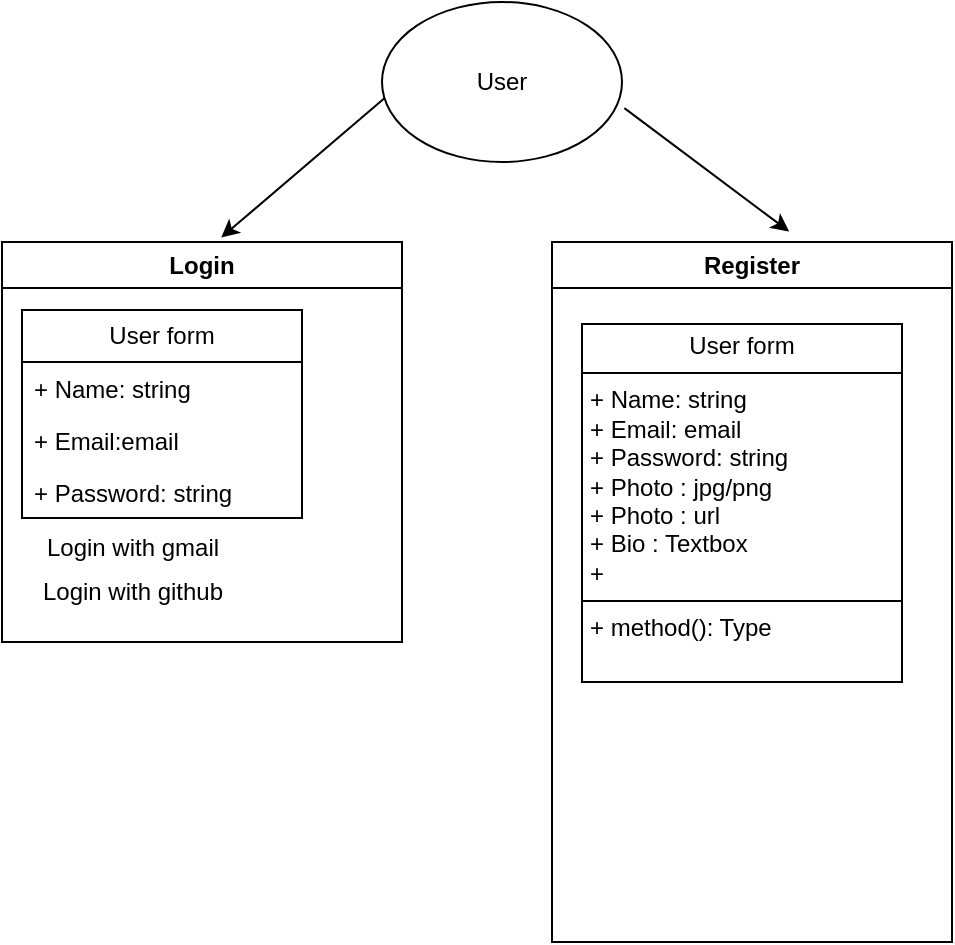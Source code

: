 <mxfile version="24.4.4" type="github">
  <diagram name="Page-1" id="DBhRH-QVhc5Z27HbVbm-">
    <mxGraphModel dx="1000" dy="530" grid="1" gridSize="10" guides="1" tooltips="1" connect="1" arrows="1" fold="1" page="1" pageScale="1" pageWidth="850" pageHeight="1100" math="0" shadow="0">
      <root>
        <mxCell id="0" />
        <mxCell id="1" parent="0" />
        <mxCell id="DwbfpBaTymDmn4o2UC3j-1" value="User" style="ellipse;whiteSpace=wrap;html=1;" vertex="1" parent="1">
          <mxGeometry x="340" y="100" width="120" height="80" as="geometry" />
        </mxCell>
        <mxCell id="DwbfpBaTymDmn4o2UC3j-9" value="Login" style="swimlane;whiteSpace=wrap;html=1;" vertex="1" parent="1">
          <mxGeometry x="150" y="220" width="200" height="200" as="geometry" />
        </mxCell>
        <mxCell id="DwbfpBaTymDmn4o2UC3j-11" value="User form" style="swimlane;fontStyle=0;childLayout=stackLayout;horizontal=1;startSize=26;fillColor=none;horizontalStack=0;resizeParent=1;resizeParentMax=0;resizeLast=0;collapsible=1;marginBottom=0;whiteSpace=wrap;html=1;" vertex="1" parent="DwbfpBaTymDmn4o2UC3j-9">
          <mxGeometry x="10" y="34" width="140" height="104" as="geometry" />
        </mxCell>
        <mxCell id="DwbfpBaTymDmn4o2UC3j-12" value="+ Name: string" style="text;strokeColor=none;fillColor=none;align=left;verticalAlign=top;spacingLeft=4;spacingRight=4;overflow=hidden;rotatable=0;points=[[0,0.5],[1,0.5]];portConstraint=eastwest;whiteSpace=wrap;html=1;" vertex="1" parent="DwbfpBaTymDmn4o2UC3j-11">
          <mxGeometry y="26" width="140" height="26" as="geometry" />
        </mxCell>
        <mxCell id="DwbfpBaTymDmn4o2UC3j-13" value="+ Email:email" style="text;strokeColor=none;fillColor=none;align=left;verticalAlign=top;spacingLeft=4;spacingRight=4;overflow=hidden;rotatable=0;points=[[0,0.5],[1,0.5]];portConstraint=eastwest;whiteSpace=wrap;html=1;" vertex="1" parent="DwbfpBaTymDmn4o2UC3j-11">
          <mxGeometry y="52" width="140" height="26" as="geometry" />
        </mxCell>
        <mxCell id="DwbfpBaTymDmn4o2UC3j-14" value="+ Password: string&lt;div&gt;&lt;br&gt;&lt;/div&gt;" style="text;strokeColor=none;fillColor=none;align=left;verticalAlign=top;spacingLeft=4;spacingRight=4;overflow=hidden;rotatable=0;points=[[0,0.5],[1,0.5]];portConstraint=eastwest;whiteSpace=wrap;html=1;" vertex="1" parent="DwbfpBaTymDmn4o2UC3j-11">
          <mxGeometry y="78" width="140" height="26" as="geometry" />
        </mxCell>
        <mxCell id="DwbfpBaTymDmn4o2UC3j-15" value="Login with gmail" style="text;html=1;align=center;verticalAlign=middle;resizable=0;points=[];autosize=1;strokeColor=none;fillColor=none;" vertex="1" parent="DwbfpBaTymDmn4o2UC3j-9">
          <mxGeometry x="10" y="138" width="110" height="30" as="geometry" />
        </mxCell>
        <mxCell id="DwbfpBaTymDmn4o2UC3j-16" value="Login with github" style="text;html=1;align=center;verticalAlign=middle;resizable=0;points=[];autosize=1;strokeColor=none;fillColor=none;" vertex="1" parent="DwbfpBaTymDmn4o2UC3j-9">
          <mxGeometry x="10" y="160" width="110" height="30" as="geometry" />
        </mxCell>
        <mxCell id="DwbfpBaTymDmn4o2UC3j-17" value="Register" style="swimlane;whiteSpace=wrap;html=1;" vertex="1" parent="1">
          <mxGeometry x="425" y="220" width="200" height="350" as="geometry" />
        </mxCell>
        <mxCell id="DwbfpBaTymDmn4o2UC3j-43" value="&lt;p style=&quot;margin:0px;margin-top:4px;text-align:center;&quot;&gt;User form&lt;br&gt;&lt;/p&gt;&lt;hr size=&quot;1&quot; style=&quot;border-style:solid;&quot;&gt;&lt;p style=&quot;margin:0px;margin-left:4px;&quot;&gt;+ Name: string&lt;/p&gt;&lt;p style=&quot;margin:0px;margin-left:4px;&quot;&gt;+ Email: email&lt;br&gt;&lt;/p&gt;&lt;p style=&quot;margin:0px;margin-left:4px;&quot;&gt;+ Password: string&lt;span style=&quot;background-color: initial;&quot;&gt;&amp;nbsp;&lt;/span&gt;&lt;br&gt;&lt;/p&gt;&lt;p style=&quot;margin:0px;margin-left:4px;&quot;&gt;&lt;span style=&quot;background-color: initial;&quot;&gt;+ Photo : jpg/png&lt;/span&gt;&lt;/p&gt;&lt;p style=&quot;margin:0px;margin-left:4px;&quot;&gt;&lt;span style=&quot;background-color: initial;&quot;&gt;+ Photo : url&lt;/span&gt;&lt;/p&gt;&lt;p style=&quot;margin:0px;margin-left:4px;&quot;&gt;&lt;span style=&quot;background-color: initial;&quot;&gt;+ Bio : Textbox&lt;/span&gt;&lt;/p&gt;&lt;p style=&quot;margin:0px;margin-left:4px;&quot;&gt;&lt;span style=&quot;background-color: initial;&quot;&gt;+&amp;nbsp;&lt;/span&gt;&lt;/p&gt;&lt;hr size=&quot;1&quot; style=&quot;border-style:solid;&quot;&gt;&lt;p style=&quot;margin:0px;margin-left:4px;&quot;&gt;+ method(): Type&lt;/p&gt;" style="verticalAlign=top;align=left;overflow=fill;html=1;whiteSpace=wrap;" vertex="1" parent="DwbfpBaTymDmn4o2UC3j-17">
          <mxGeometry x="15" y="41" width="160" height="179" as="geometry" />
        </mxCell>
        <mxCell id="DwbfpBaTymDmn4o2UC3j-29" value="" style="endArrow=classic;html=1;rounded=0;exitX=0.01;exitY=0.602;exitDx=0;exitDy=0;exitPerimeter=0;entryX=0.548;entryY=-0.011;entryDx=0;entryDy=0;entryPerimeter=0;" edge="1" parent="1" source="DwbfpBaTymDmn4o2UC3j-1" target="DwbfpBaTymDmn4o2UC3j-9">
          <mxGeometry width="50" height="50" relative="1" as="geometry">
            <mxPoint x="400" y="450" as="sourcePoint" />
            <mxPoint x="450" y="400" as="targetPoint" />
          </mxGeometry>
        </mxCell>
        <mxCell id="DwbfpBaTymDmn4o2UC3j-30" value="" style="endArrow=classic;html=1;rounded=0;exitX=1.01;exitY=0.663;exitDx=0;exitDy=0;exitPerimeter=0;entryX=0.593;entryY=-0.015;entryDx=0;entryDy=0;entryPerimeter=0;" edge="1" parent="1" source="DwbfpBaTymDmn4o2UC3j-1" target="DwbfpBaTymDmn4o2UC3j-17">
          <mxGeometry width="50" height="50" relative="1" as="geometry">
            <mxPoint x="761.4" y="148" as="sourcePoint" />
            <mxPoint x="680.4" y="218" as="targetPoint" />
          </mxGeometry>
        </mxCell>
      </root>
    </mxGraphModel>
  </diagram>
</mxfile>
